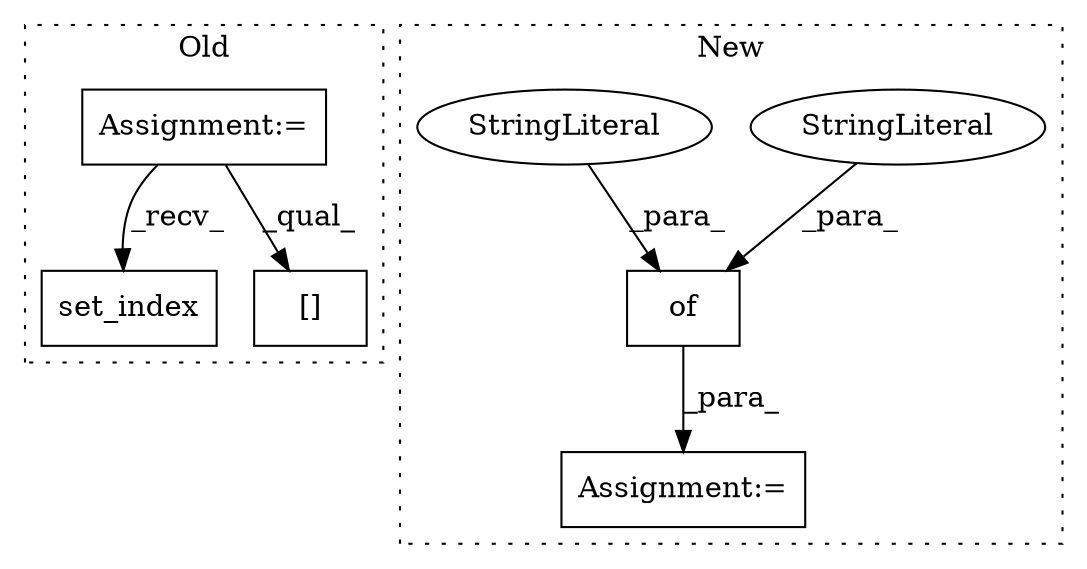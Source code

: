 digraph G {
subgraph cluster0 {
1 [label="set_index" a="32" s="789,834" l="10,1" shape="box"];
6 [label="Assignment:=" a="7" s="542" l="1" shape="box"];
7 [label="[]" a="2" s="594,611" l="9,1" shape="box"];
label = "Old";
style="dotted";
}
subgraph cluster1 {
2 [label="of" a="32" s="763,794" l="3,1" shape="box"];
3 [label="StringLiteral" a="45" s="766" l="5" shape="ellipse"];
4 [label="StringLiteral" a="45" s="777" l="7" shape="ellipse"];
5 [label="Assignment:=" a="7" s="810" l="1" shape="box"];
label = "New";
style="dotted";
}
2 -> 5 [label="_para_"];
3 -> 2 [label="_para_"];
4 -> 2 [label="_para_"];
6 -> 7 [label="_qual_"];
6 -> 1 [label="_recv_"];
}